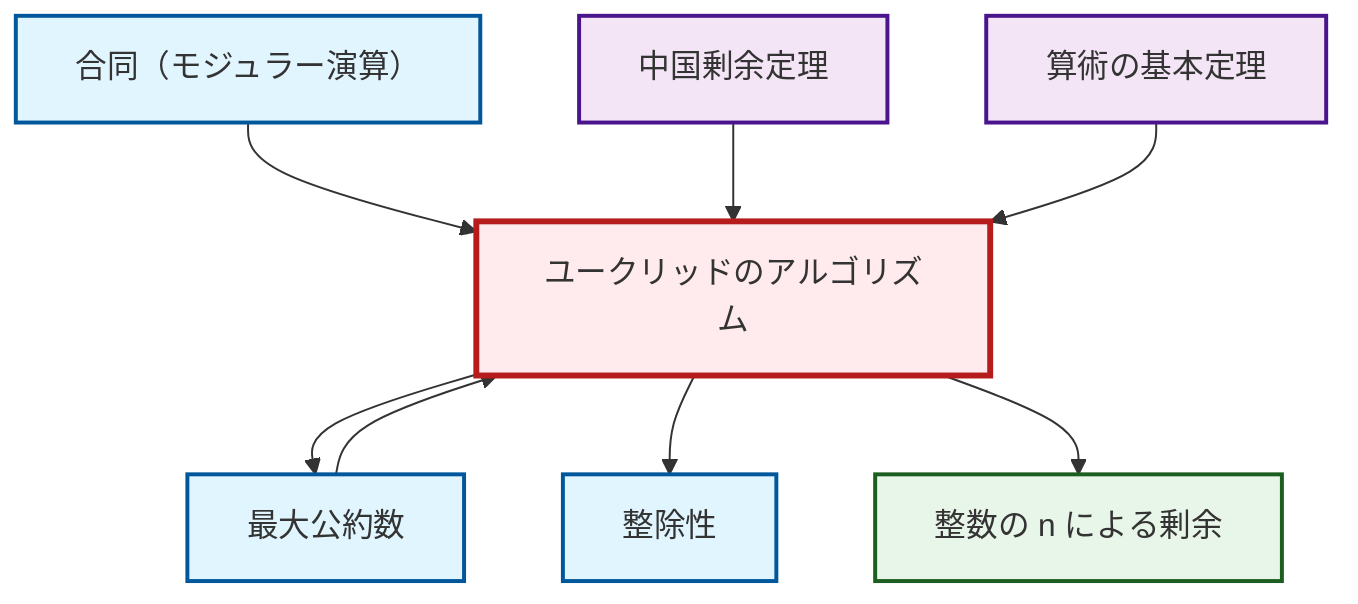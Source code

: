 graph TD
    classDef definition fill:#e1f5fe,stroke:#01579b,stroke-width:2px
    classDef theorem fill:#f3e5f5,stroke:#4a148c,stroke-width:2px
    classDef axiom fill:#fff3e0,stroke:#e65100,stroke-width:2px
    classDef example fill:#e8f5e9,stroke:#1b5e20,stroke-width:2px
    classDef current fill:#ffebee,stroke:#b71c1c,stroke-width:3px
    thm-fundamental-arithmetic["算術の基本定理"]:::theorem
    def-gcd["最大公約数"]:::definition
    def-divisibility["整除性"]:::definition
    thm-chinese-remainder["中国剰余定理"]:::theorem
    thm-euclidean-algorithm["ユークリッドのアルゴリズム"]:::theorem
    def-congruence["合同（モジュラー演算）"]:::definition
    ex-quotient-integers-mod-n["整数の n による剰余"]:::example
    def-gcd --> thm-euclidean-algorithm
    def-congruence --> thm-euclidean-algorithm
    thm-euclidean-algorithm --> def-gcd
    thm-chinese-remainder --> thm-euclidean-algorithm
    thm-fundamental-arithmetic --> thm-euclidean-algorithm
    thm-euclidean-algorithm --> def-divisibility
    thm-euclidean-algorithm --> ex-quotient-integers-mod-n
    class thm-euclidean-algorithm current